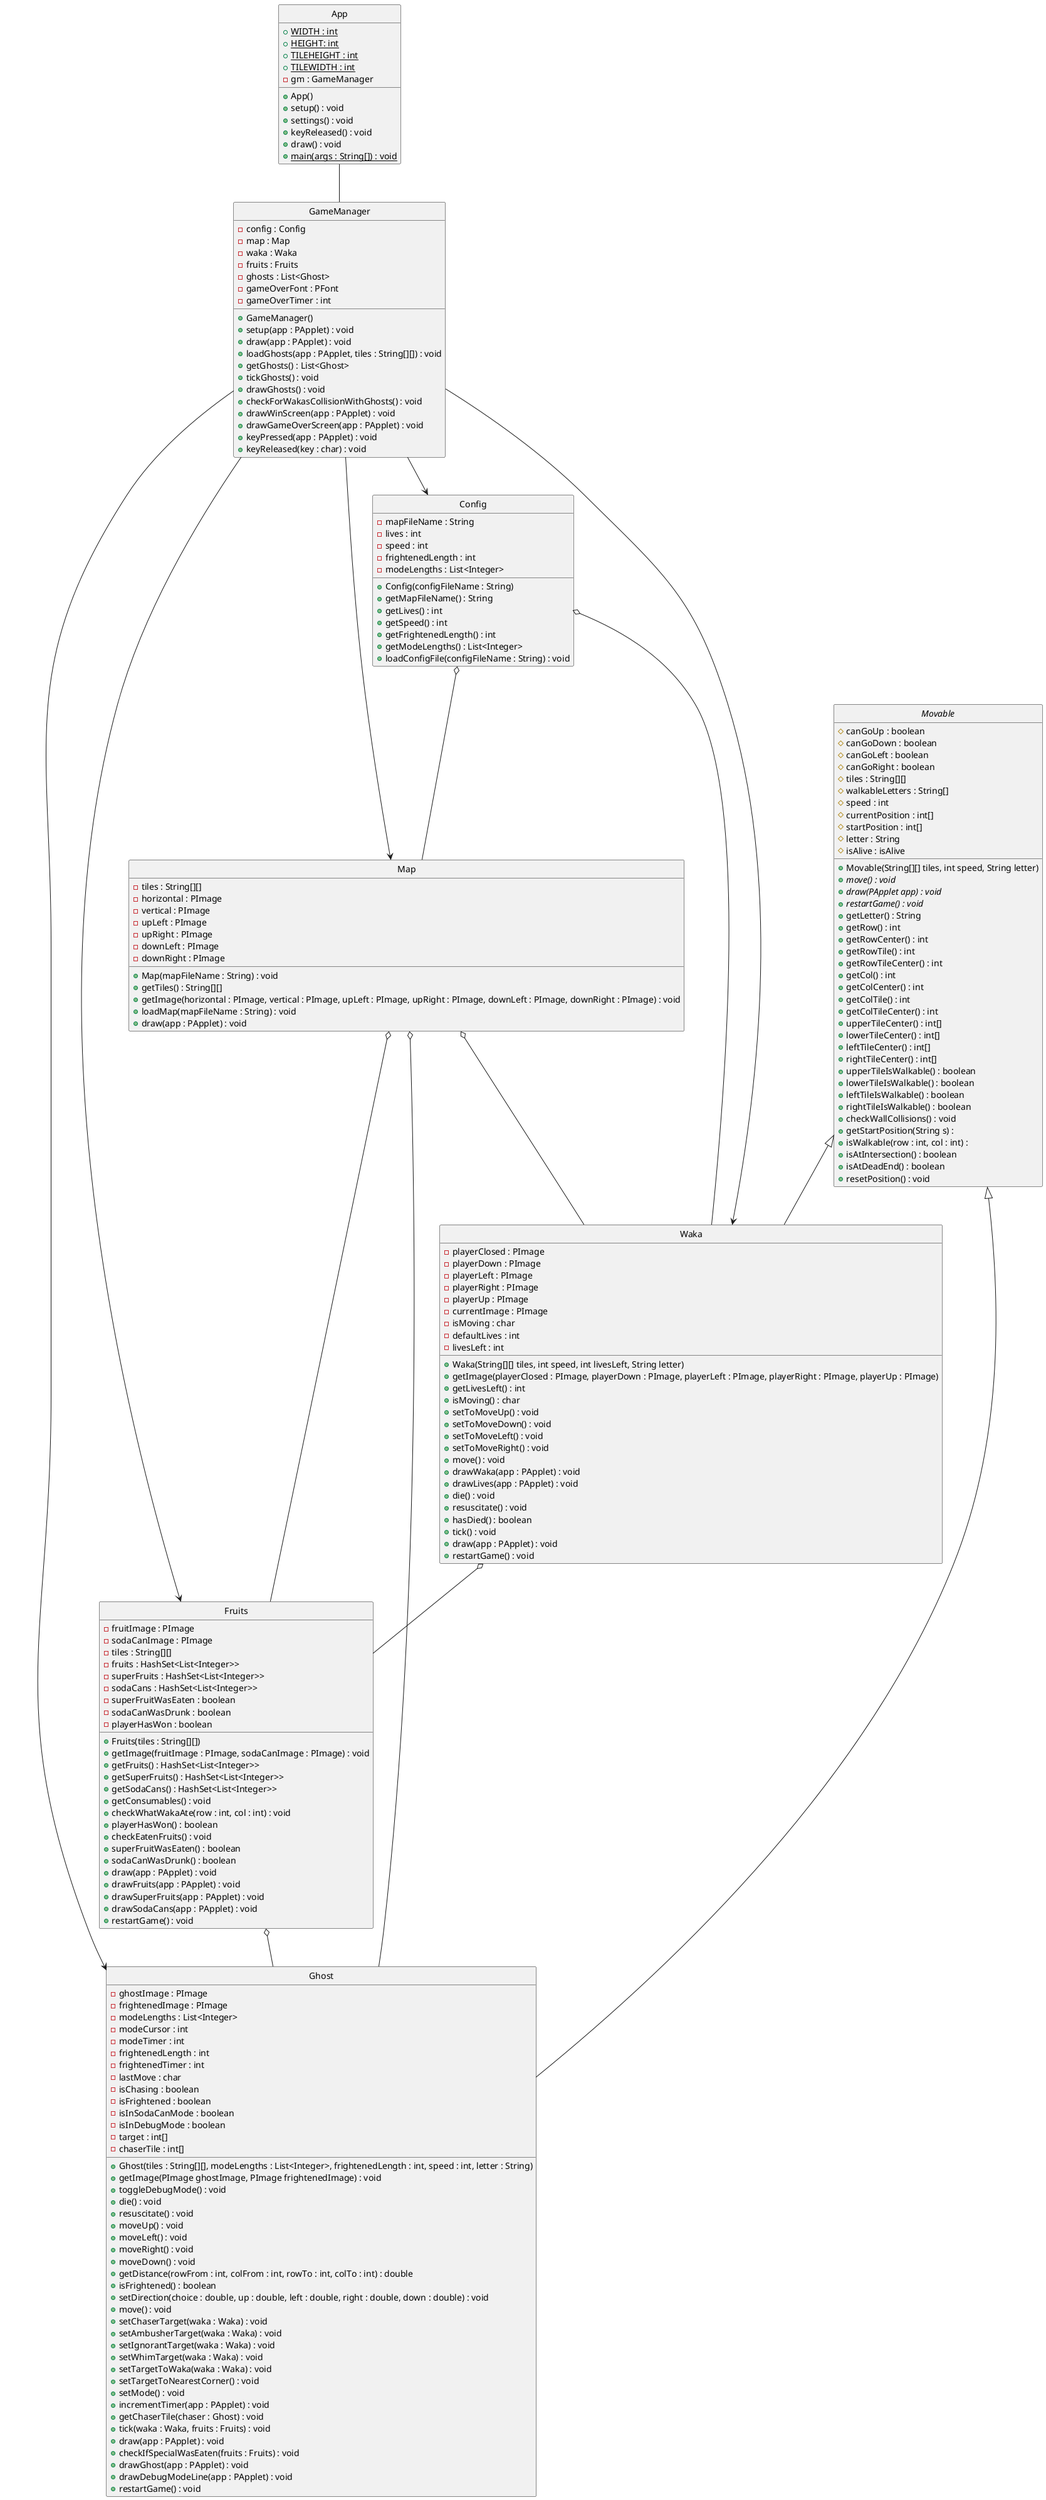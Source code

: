 @startuml umldiagram
skinparam Style strictuml
skinparam SequenceMessageAlignment center

class App {
    + {static} WIDTH : int
    + {static} HEIGHT: int
    + {static} TILEHEIGHT : int
    + {static} TILEWIDTH : int
    - gm : GameManager

    + App()
    + setup() : void
    + settings() : void
    + keyReleased() : void
    + draw() : void
    + {static} main(args : String[]) : void
}

class GameManager {
    - config : Config
    - map : Map
    - waka : Waka
    - fruits : Fruits
    - ghosts : List<Ghost>
    - gameOverFont : PFont
    - gameOverTimer : int

    + GameManager()
    + setup(app : PApplet) : void
    + draw(app : PApplet) : void
    + loadGhosts(app : PApplet, tiles : String[][]) : void
    + getGhosts() : List<Ghost>
    + tickGhosts() : void
    + drawGhosts() : void
    + checkForWakasCollisionWithGhosts() : void
    + drawWinScreen(app : PApplet) : void
    + drawGameOverScreen(app : PApplet) : void
    + keyPressed(app : PApplet) : void
    + keyReleased(key : char) : void
}

class Fruits {
    - fruitImage : PImage
    - sodaCanImage : PImage
    - tiles : String[][]
    - fruits : HashSet<List<Integer>>
    - superFruits : HashSet<List<Integer>>
    - sodaCans : HashSet<List<Integer>>
    - superFruitWasEaten : boolean
    - sodaCanWasDrunk : boolean
    - playerHasWon : boolean

    + Fruits(tiles : String[][])
    + getImage(fruitImage : PImage, sodaCanImage : PImage) : void
    + getFruits() : HashSet<List<Integer>>
    + getSuperFruits() : HashSet<List<Integer>>
    + getSodaCans() : HashSet<List<Integer>>
    + getConsumables() : void
    + checkWhatWakaAte(row : int, col : int) : void
    + playerHasWon() : boolean
    + checkEatenFruits() : void
    + superFruitWasEaten() : boolean
    + sodaCanWasDrunk() : boolean
    + draw(app : PApplet) : void
    + drawFruits(app : PApplet) : void
    + drawSuperFruits(app : PApplet) : void
    + drawSodaCans(app : PApplet) : void
    + restartGame() : void
}

class Config {
    - mapFileName : String
    - lives : int
    - speed : int
    - frightenedLength : int
    - modeLengths : List<Integer>

    + Config(configFileName : String)
    + getMapFileName() : String
    + getLives() : int
    + getSpeed() : int
    + getFrightenedLength() : int
    + getModeLengths() : List<Integer>
    + loadConfigFile(configFileName : String) : void
}

class Ghost extends Movable {
    - ghostImage : PImage
    - frightenedImage : PImage
    - modeLengths : List<Integer>
    - modeCursor : int
    - modeTimer : int
    - frightenedLength : int
    - frightenedTimer : int
    - lastMove : char
    - isChasing : boolean
    - isFrightened : boolean
    - isInSodaCanMode : boolean
    - isInDebugMode : boolean
    - target : int[]
    - chaserTile : int[]

    + Ghost(tiles : String[][], modeLengths : List<Integer>, frightenedLength : int, speed : int, letter : String)
    + getImage(PImage ghostImage, PImage frightenedImage) : void
    + toggleDebugMode() : void
    + die() : void
    + resuscitate() : void
    + moveUp() : void
    + moveLeft() : void
    + moveRight() : void
    + moveDown() : void
    + getDistance(rowFrom : int, colFrom : int, rowTo : int, colTo : int) : double
    + isFrightened() : boolean
    + setDirection(choice : double, up : double, left : double, right : double, down : double) : void
    + move() : void
    + setChaserTarget(waka : Waka) : void
    + setAmbusherTarget(waka : Waka) : void
    + setIgnorantTarget(waka : Waka) : void
    + setWhimTarget(waka : Waka) : void
    + setTargetToWaka(waka : Waka) : void
    + setTargetToNearestCorner() : void
    + setMode() : void
    + incrementTimer(app : PApplet) : void
    + getChaserTile(chaser : Ghost) : void
    + tick(waka : Waka, fruits : Fruits) : void
    + draw(app : PApplet) : void
    + checkIfSpecialWasEaten(fruits : Fruits) : void
    + drawGhost(app : PApplet) : void
    + drawDebugModeLine(app : PApplet) : void
    + restartGame() : void
}

class Map {
    - tiles : String[][]
    - horizontal : PImage
    - vertical : PImage
    - upLeft : PImage
    - upRight : PImage
    - downLeft : PImage
    - downRight : PImage

    + Map(mapFileName : String) : void
    + getTiles() : String[][]
    + getImage(horizontal : PImage, vertical : PImage, upLeft : PImage, upRight : PImage, downLeft : PImage, downRight : PImage) : void
    + loadMap(mapFileName : String) : void
    + draw(app : PApplet) : void

}

class Waka extends Movable {
    - playerClosed : PImage
    - playerDown : PImage
    - playerLeft : PImage
    - playerRight : PImage
    - playerUp : PImage
    - currentImage : PImage
    - isMoving : char
    - defaultLives : int
    - livesLeft : int

    + Waka(String[][] tiles, int speed, int livesLeft, String letter)
    + getImage(playerClosed : PImage, playerDown : PImage, playerLeft : PImage, playerRight : PImage, playerUp : PImage)
    + getLivesLeft() : int
    + isMoving() : char
    + setToMoveUp() : void
    + setToMoveDown() : void
    + setToMoveLeft() : void
    + setToMoveRight() : void
    + move() : void
    + drawWaka(app : PApplet) : void
    + drawLives(app : PApplet) : void
    + die() : void
    + resuscitate() : void
    + hasDied() : boolean
    + tick() : void
    + draw(app : PApplet) : void
    + restartGame() : void
}

abstract class Movable {
    # canGoUp : boolean
    # canGoDown : boolean
    # canGoLeft : boolean
    # canGoRight : boolean
    # tiles : String[][]
    # walkableLetters : String[]
    # speed : int
    # currentPosition : int[]
    # startPosition : int[]
    # letter : String
    # isAlive : isAlive

    + Movable(String[][] tiles, int speed, String letter)
    + {abstract} move() : void
    + {abstract} draw(PApplet app) : void
    + {abstract} restartGame() : void
    + getLetter() : String
    + getRow() : int
    + getRowCenter() : int
    + getRowTile() : int
    + getRowTileCenter() : int
    + getCol() : int
    + getColCenter() : int
    + getColTile() : int
    + getColTileCenter() : int
    + upperTileCenter() : int[]
    + lowerTileCenter() : int[]
    + leftTileCenter() : int[]
    + rightTileCenter() : int[]
    + upperTileIsWalkable() : boolean
    + lowerTileIsWalkable() : boolean
    + leftTileIsWalkable() : boolean
    + rightTileIsWalkable() : boolean
    + checkWallCollisions() : void
    + getStartPosition(String s) :
    + isWalkable(row : int, col : int) :
    + isAtIntersection() : boolean
    + isAtDeadEnd() : boolean
    + resetPosition() : void
}

App -- GameManager
GameManager --> Fruits
GameManager --> Config
GameManager --> Waka
GameManager --> Ghost
GameManager --> Map
Config o-- Map
Config o-- Waka
Waka o-- Fruits
Map o-- Waka
Map o-- Fruits
Map o-- Ghost
Fruits o-- Ghost

@enduml